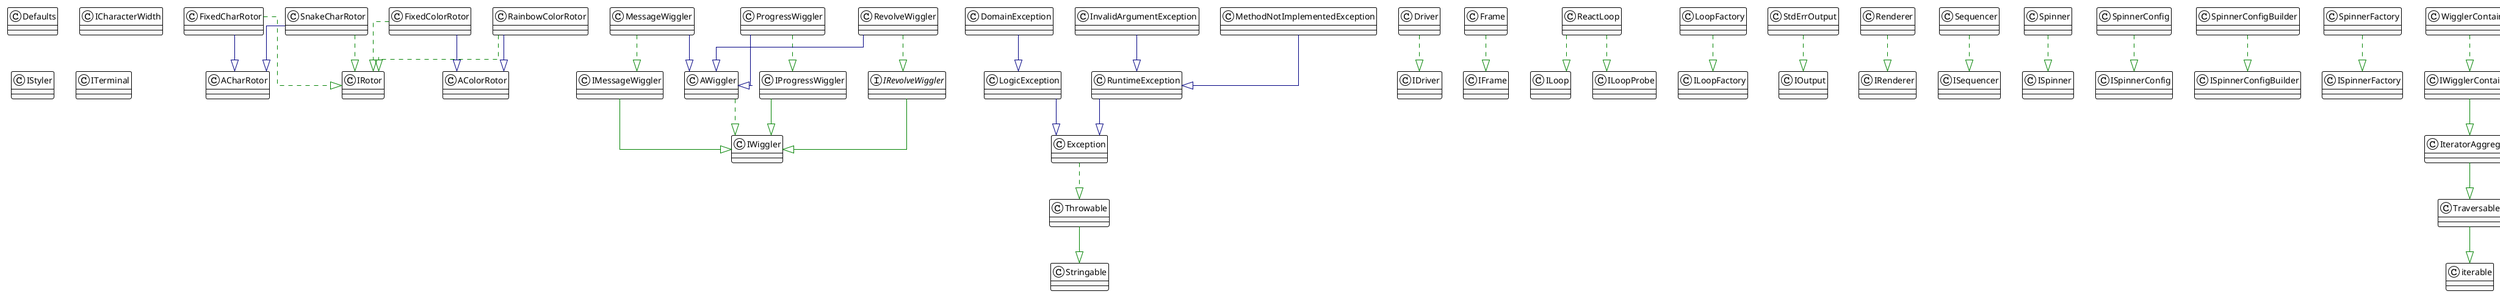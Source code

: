 @startuml

!theme plain
top to bottom direction
skinparam linetype ortho

class ACharRotor
class AColorRotor
class AWiggler
class Defaults
class DomainException
class Driver
class Exception
class FixedCharRotor
class FixedColorRotor
class Frame
class ICharacterWidth
class IDriver
class IFrame
class ILoop
class ILoopFactory
class ILoopProbe
class IMessageWiggler
class IOutput
class IProgressWiggler
class IRenderer
interface IRevolveWiggler
class IRotor
class ISequencer
class ISpinner
class ISpinnerConfig
class ISpinnerConfigBuilder
class ISpinnerFactory
class IStyler
class ITerminal
class IWiggler
class IWigglerContainer
class IWriter
class InvalidArgumentException
class IteratorAggregate
class LogicException
class LoopFactory
class MessageWiggler
class MethodNotImplementedException
class ProgressWiggler
class RainbowColorRotor
class ReactLoop
class Renderer
class RevolveWiggler
class RuntimeException
class Sequencer
class SnakeCharRotor
class Spinner
class SpinnerConfig
class SpinnerConfigBuilder
class SpinnerFactory
class StdErrOutput
class Stringable
class Throwable
class Traversable
class WigglerContainer
class Writer
class iterable

AWiggler                       -[#008200,dashed]-^  IWiggler                      
DomainException                -[#000082,plain]-^  LogicException                
Driver                         -[#008200,dashed]-^  IDriver                       
Exception                      -[#008200,dashed]-^  Throwable                     
FixedCharRotor                 -[#000082,plain]-^  ACharRotor                    
FixedCharRotor                 -[#008200,dashed]-^  IRotor                        
FixedColorRotor                -[#000082,plain]-^  AColorRotor                   
FixedColorRotor                -[#008200,dashed]-^  IRotor                        
Frame                          -[#008200,dashed]-^  IFrame                        
IMessageWiggler                -[#008200,plain]-^  IWiggler                      
IProgressWiggler               -[#008200,plain]-^  IWiggler                      
IRevolveWiggler                -[#008200,plain]-^  IWiggler                      
IWigglerContainer              -[#008200,plain]-^  IteratorAggregate             
InvalidArgumentException       -[#000082,plain]-^  RuntimeException              
IteratorAggregate              -[#008200,plain]-^  Traversable                   
LogicException                 -[#000082,plain]-^  Exception                     
LoopFactory                    -[#008200,dashed]-^  ILoopFactory                  
MessageWiggler                 -[#000082,plain]-^  AWiggler                      
MessageWiggler                 -[#008200,dashed]-^  IMessageWiggler               
MethodNotImplementedException  -[#000082,plain]-^  RuntimeException              
ProgressWiggler                -[#000082,plain]-^  AWiggler                      
ProgressWiggler                -[#008200,dashed]-^  IProgressWiggler              
RainbowColorRotor              -[#000082,plain]-^  AColorRotor                   
RainbowColorRotor              -[#008200,dashed]-^  IRotor                        
ReactLoop                      -[#008200,dashed]-^  ILoop                         
ReactLoop                      -[#008200,dashed]-^  ILoopProbe                    
Renderer                       -[#008200,dashed]-^  IRenderer                     
RevolveWiggler                 -[#000082,plain]-^  AWiggler                      
RevolveWiggler                 -[#008200,dashed]-^  IRevolveWiggler               
RuntimeException               -[#000082,plain]-^  Exception                     
Sequencer                      -[#008200,dashed]-^  ISequencer                    
SnakeCharRotor                 -[#000082,plain]-^  ACharRotor                    
SnakeCharRotor                 -[#008200,dashed]-^  IRotor                        
Spinner                        -[#008200,dashed]-^  ISpinner                      
SpinnerConfig                  -[#008200,dashed]-^  ISpinnerConfig                
SpinnerConfigBuilder           -[#008200,dashed]-^  ISpinnerConfigBuilder         
SpinnerFactory                 -[#008200,dashed]-^  ISpinnerFactory               
StdErrOutput                   -[#008200,dashed]-^  IOutput                       
Throwable                      -[#008200,plain]-^  Stringable                    
Traversable                    -[#008200,plain]-^  iterable                      
WigglerContainer               -[#008200,dashed]-^  IWigglerContainer             
Writer                         -[#008200,dashed]-^  IWriter                       
@enduml
